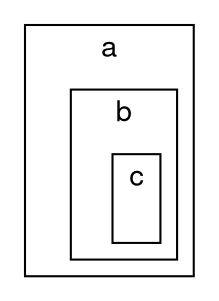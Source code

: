 digraph unix {
  graph [ dpi = 150 ]; 
  graph [nodesep = 0.25; ranksep=0.25];
  fontname="Helvetica,Arial,sans-serif"
  node [fontname="Helvetica,Arial,sans-serif"]
  edge [fontname="Helvetica,Arial,sans-serif"]
  subgraph cluster_a_46 {
    label = "a"; // scope
    invisible9 [label = "", shape = point, style=invis]; // a
    subgraph cluster_b_48 {
      label = "b"; // scope
      invisible10 [label = "", shape = point, style=invis]; // b
      subgraph cluster_c_50 {
        label = "c"; // scope
        invisible11 [label = "", shape = point, style=invis]; // c
        
      }
      
    }
    
  }
}
